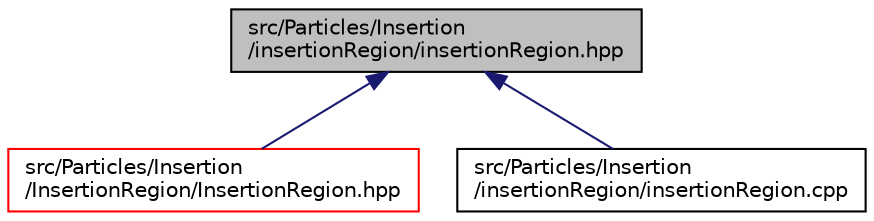 digraph "src/Particles/Insertion/insertionRegion/insertionRegion.hpp"
{
 // LATEX_PDF_SIZE
  edge [fontname="Helvetica",fontsize="10",labelfontname="Helvetica",labelfontsize="10"];
  node [fontname="Helvetica",fontsize="10",shape=record];
  Node1 [label="src/Particles/Insertion\l/insertionRegion/insertionRegion.hpp",height=0.2,width=0.4,color="black", fillcolor="grey75", style="filled", fontcolor="black",tooltip=" "];
  Node1 -> Node2 [dir="back",color="midnightblue",fontsize="10",style="solid",fontname="Helvetica"];
  Node2 [label="src/Particles/Insertion\l/InsertionRegion/InsertionRegion.hpp",height=0.2,width=0.4,color="red", fillcolor="white", style="filled",URL="$InsertionRegion_8hpp.html",tooltip=" "];
  Node1 -> Node8 [dir="back",color="midnightblue",fontsize="10",style="solid",fontname="Helvetica"];
  Node8 [label="src/Particles/Insertion\l/insertionRegion/insertionRegion.cpp",height=0.2,width=0.4,color="black", fillcolor="white", style="filled",URL="$insertionRegion_8cpp.html",tooltip=" "];
}
